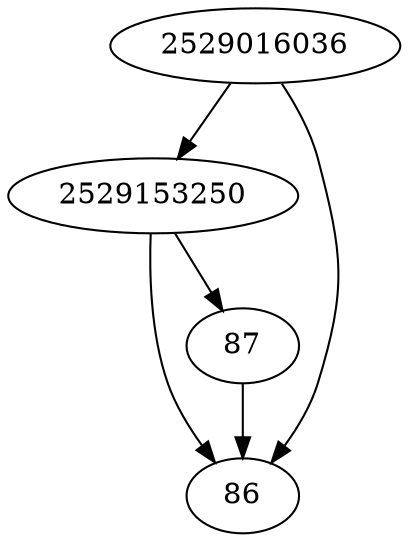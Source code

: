 strict digraph  {
2529153250;
2529016036;
86;
87;
2529153250 -> 87;
2529153250 -> 86;
2529016036 -> 2529153250;
2529016036 -> 86;
87 -> 86;
}
